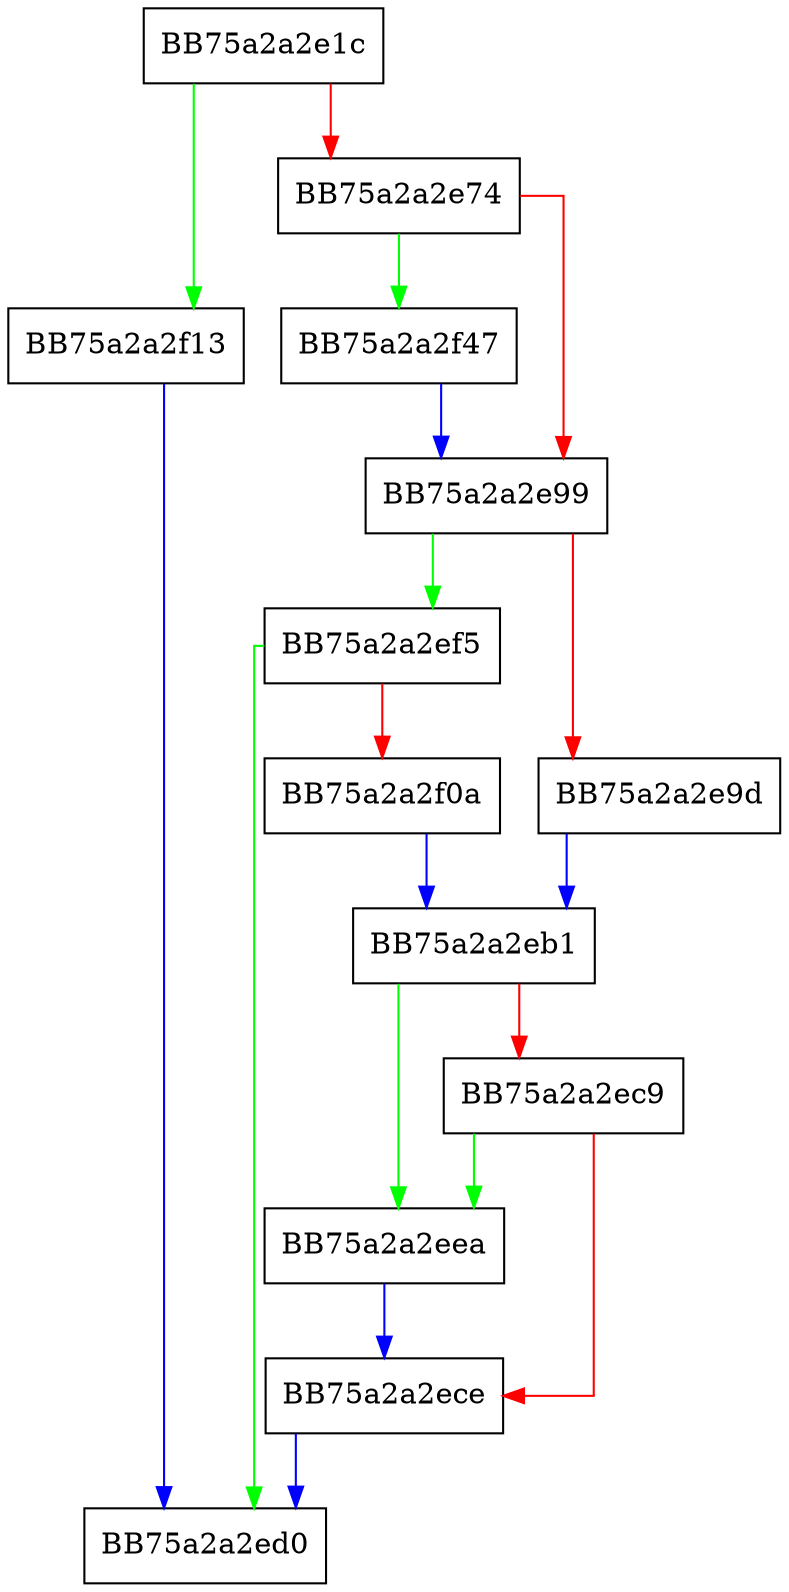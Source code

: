 digraph sqlite3VdbeIdxKeyCompare {
  node [shape="box"];
  graph [splines=ortho];
  BB75a2a2e1c -> BB75a2a2f13 [color="green"];
  BB75a2a2e1c -> BB75a2a2e74 [color="red"];
  BB75a2a2e74 -> BB75a2a2f47 [color="green"];
  BB75a2a2e74 -> BB75a2a2e99 [color="red"];
  BB75a2a2e99 -> BB75a2a2ef5 [color="green"];
  BB75a2a2e99 -> BB75a2a2e9d [color="red"];
  BB75a2a2e9d -> BB75a2a2eb1 [color="blue"];
  BB75a2a2eb1 -> BB75a2a2eea [color="green"];
  BB75a2a2eb1 -> BB75a2a2ec9 [color="red"];
  BB75a2a2ec9 -> BB75a2a2eea [color="green"];
  BB75a2a2ec9 -> BB75a2a2ece [color="red"];
  BB75a2a2ece -> BB75a2a2ed0 [color="blue"];
  BB75a2a2eea -> BB75a2a2ece [color="blue"];
  BB75a2a2ef5 -> BB75a2a2ed0 [color="green"];
  BB75a2a2ef5 -> BB75a2a2f0a [color="red"];
  BB75a2a2f0a -> BB75a2a2eb1 [color="blue"];
  BB75a2a2f13 -> BB75a2a2ed0 [color="blue"];
  BB75a2a2f47 -> BB75a2a2e99 [color="blue"];
}